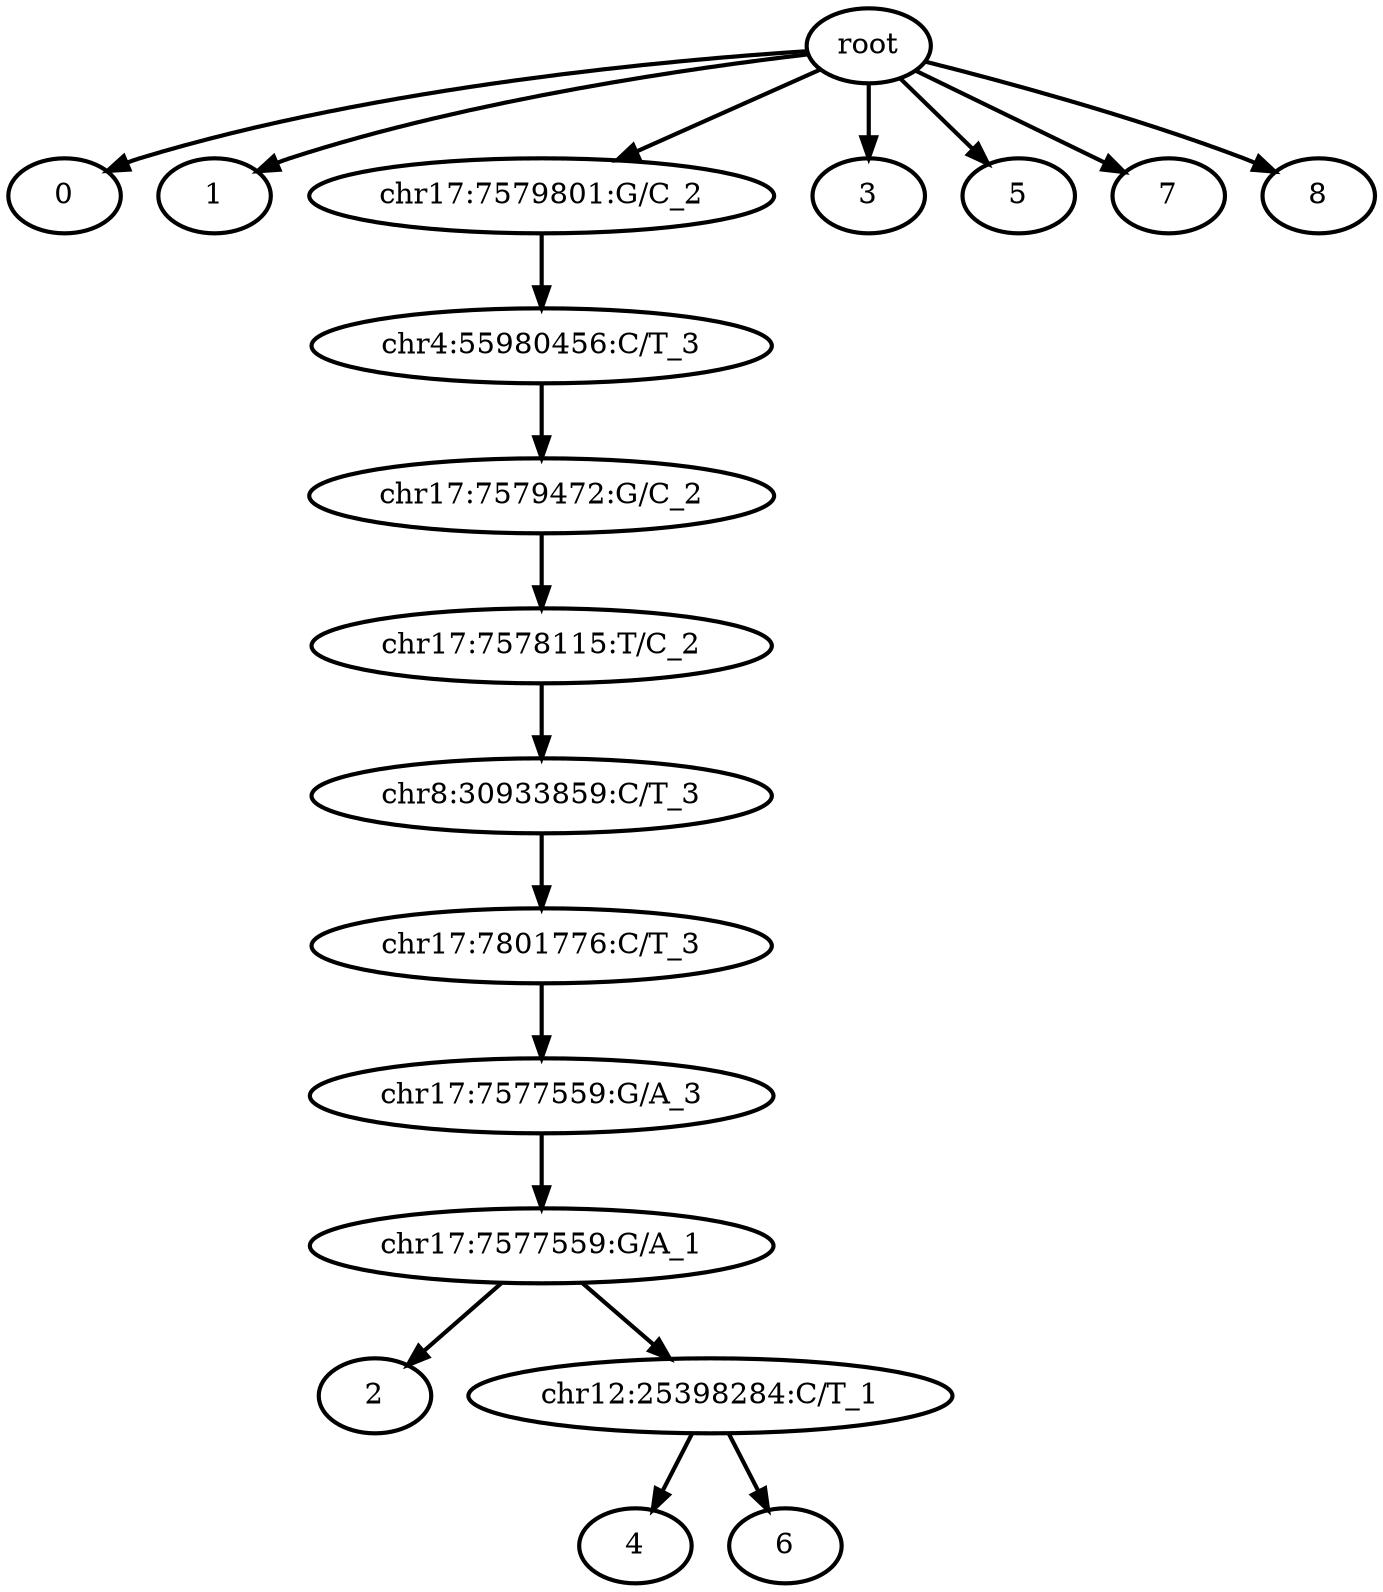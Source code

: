 digraph N {
	overlap="false"
	rankdir="TB"
	0 [label="root", style="bold"];
	1 [label="0", style="bold"];
	2 [label="1", style="bold"];
	3 [label="chr17:7579801:G/C_2", style="bold"];
	4 [label="chr4:55980456:C/T_3", style="bold"];
	5 [label="chr17:7579472:G/C_2", style="bold"];
	6 [label="chr17:7578115:T/C_2", style="bold"];
	7 [label="chr8:30933859:C/T_3", style="bold"];
	8 [label="chr17:7801776:C/T_3", style="bold"];
	9 [label="chr17:7577559:G/A_3", style="bold"];
	10 [label="chr17:7577559:G/A_1", style="bold"];
	11 [label="2", style="bold"];
	12 [label="3", style="bold"];
	13 [label="chr12:25398284:C/T_1", style="bold"];
	14 [label="4", style="bold"];
	15 [label="5", style="bold"];
	16 [label="6", style="bold"];
	17 [label="7", style="bold"];
	18 [label="8", style="bold"];
	0 -> 1 [style="bold"];
	0 -> 2 [style="bold"];
	0 -> 3 [style="bold"];
	0 -> 12 [style="bold"];
	0 -> 15 [style="bold"];
	0 -> 17 [style="bold"];
	0 -> 18 [style="bold"];
	3 -> 4 [style="bold"];
	4 -> 5 [style="bold"];
	5 -> 6 [style="bold"];
	6 -> 7 [style="bold"];
	7 -> 8 [style="bold"];
	8 -> 9 [style="bold"];
	9 -> 10 [style="bold"];
	10 -> 11 [style="bold"];
	10 -> 13 [style="bold"];
	13 -> 14 [style="bold"];
	13 -> 16 [style="bold"];
}
